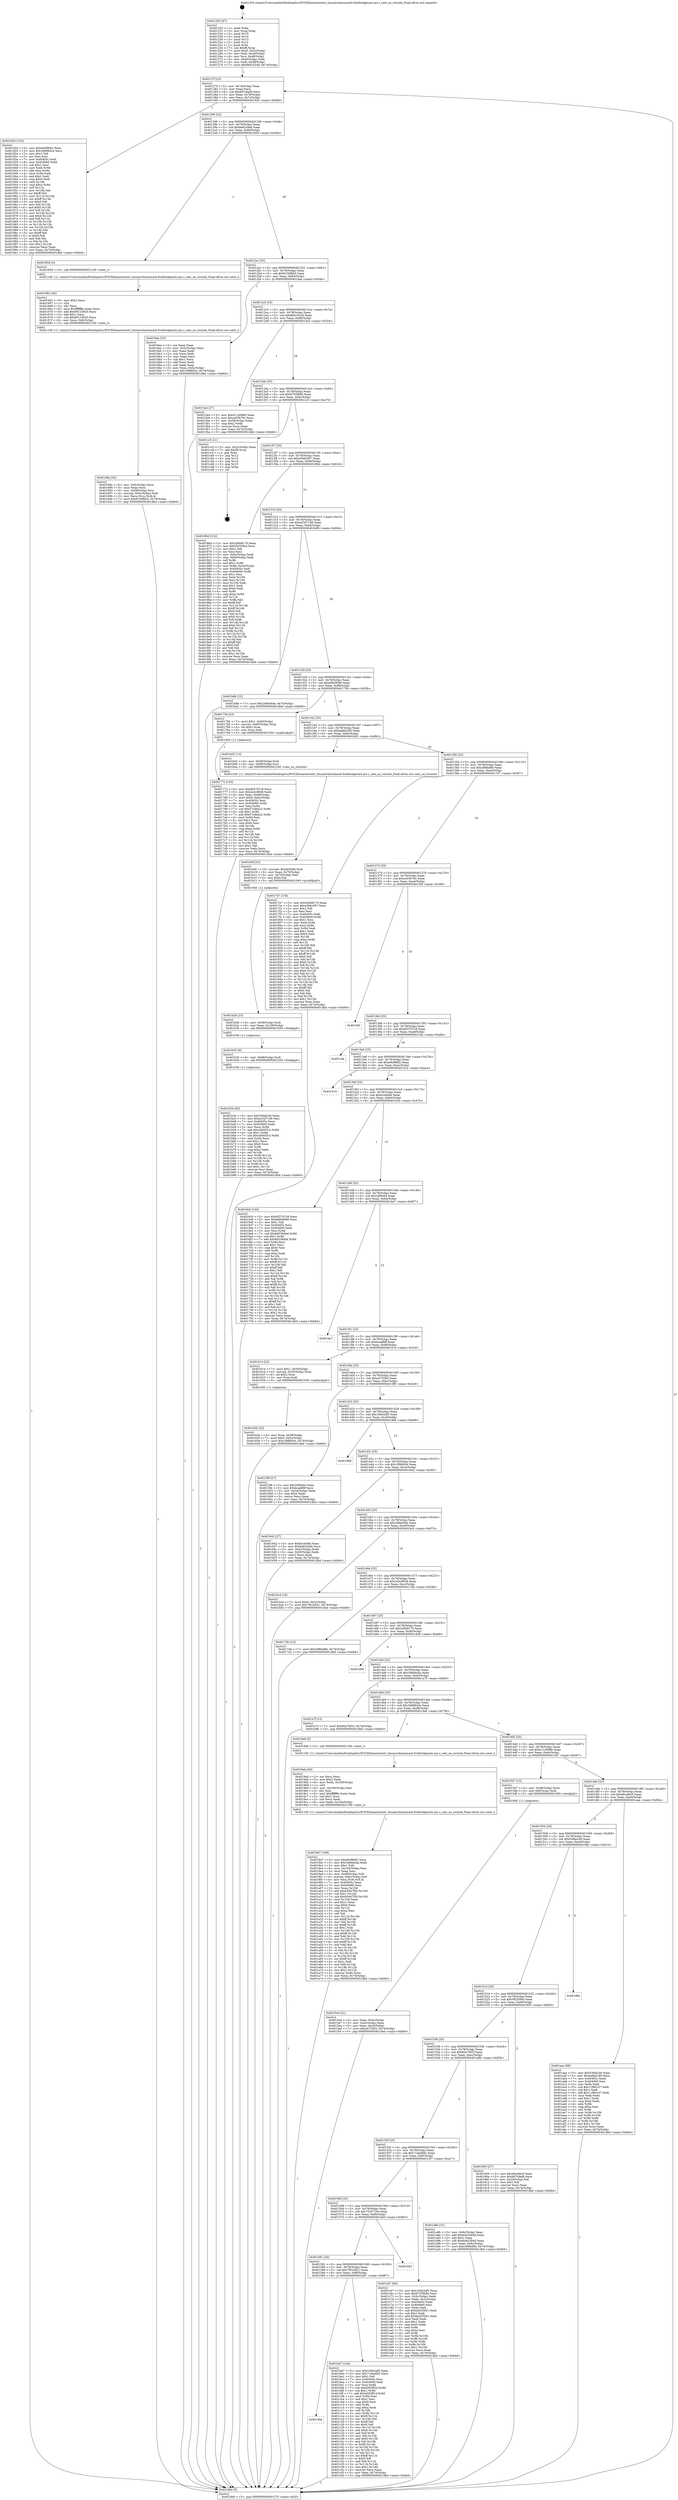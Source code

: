 digraph "0x401250" {
  label = "0x401250 (/mnt/c/Users/mathe/Desktop/tcc/POCII/binaries/extr_linuxarcharmmach-footbridgecats-pci.c_cats_no_swizzle_Final-ollvm.out::main(0))"
  labelloc = "t"
  node[shape=record]

  Entry [label="",width=0.3,height=0.3,shape=circle,fillcolor=black,style=filled]
  "0x40127f" [label="{
     0x40127f [23]\l
     | [instrs]\l
     &nbsp;&nbsp;0x40127f \<+3\>: mov -0x74(%rbp),%eax\l
     &nbsp;&nbsp;0x401282 \<+2\>: mov %eax,%ecx\l
     &nbsp;&nbsp;0x401284 \<+6\>: sub $0x8d7cfad8,%ecx\l
     &nbsp;&nbsp;0x40128a \<+3\>: mov %eax,-0x78(%rbp)\l
     &nbsp;&nbsp;0x40128d \<+3\>: mov %ecx,-0x7c(%rbp)\l
     &nbsp;&nbsp;0x401290 \<+6\>: je 0000000000401920 \<main+0x6d0\>\l
  }"]
  "0x401920" [label="{
     0x401920 [134]\l
     | [instrs]\l
     &nbsp;&nbsp;0x401920 \<+5\>: mov $0xe9cf9682,%eax\l
     &nbsp;&nbsp;0x401925 \<+5\>: mov $0x3d98842e,%ecx\l
     &nbsp;&nbsp;0x40192a \<+2\>: mov $0x1,%dl\l
     &nbsp;&nbsp;0x40192c \<+2\>: xor %esi,%esi\l
     &nbsp;&nbsp;0x40192e \<+7\>: mov 0x40405c,%edi\l
     &nbsp;&nbsp;0x401935 \<+8\>: mov 0x404060,%r8d\l
     &nbsp;&nbsp;0x40193d \<+3\>: sub $0x1,%esi\l
     &nbsp;&nbsp;0x401940 \<+3\>: mov %edi,%r9d\l
     &nbsp;&nbsp;0x401943 \<+3\>: add %esi,%r9d\l
     &nbsp;&nbsp;0x401946 \<+4\>: imul %r9d,%edi\l
     &nbsp;&nbsp;0x40194a \<+3\>: and $0x1,%edi\l
     &nbsp;&nbsp;0x40194d \<+3\>: cmp $0x0,%edi\l
     &nbsp;&nbsp;0x401950 \<+4\>: sete %r10b\l
     &nbsp;&nbsp;0x401954 \<+4\>: cmp $0xa,%r8d\l
     &nbsp;&nbsp;0x401958 \<+4\>: setl %r11b\l
     &nbsp;&nbsp;0x40195c \<+3\>: mov %r10b,%bl\l
     &nbsp;&nbsp;0x40195f \<+3\>: xor $0xff,%bl\l
     &nbsp;&nbsp;0x401962 \<+3\>: mov %r11b,%r14b\l
     &nbsp;&nbsp;0x401965 \<+4\>: xor $0xff,%r14b\l
     &nbsp;&nbsp;0x401969 \<+3\>: xor $0x0,%dl\l
     &nbsp;&nbsp;0x40196c \<+3\>: mov %bl,%r15b\l
     &nbsp;&nbsp;0x40196f \<+4\>: and $0x0,%r15b\l
     &nbsp;&nbsp;0x401973 \<+3\>: and %dl,%r10b\l
     &nbsp;&nbsp;0x401976 \<+3\>: mov %r14b,%r12b\l
     &nbsp;&nbsp;0x401979 \<+4\>: and $0x0,%r12b\l
     &nbsp;&nbsp;0x40197d \<+3\>: and %dl,%r11b\l
     &nbsp;&nbsp;0x401980 \<+3\>: or %r10b,%r15b\l
     &nbsp;&nbsp;0x401983 \<+3\>: or %r11b,%r12b\l
     &nbsp;&nbsp;0x401986 \<+3\>: xor %r12b,%r15b\l
     &nbsp;&nbsp;0x401989 \<+3\>: or %r14b,%bl\l
     &nbsp;&nbsp;0x40198c \<+3\>: xor $0xff,%bl\l
     &nbsp;&nbsp;0x40198f \<+3\>: or $0x0,%dl\l
     &nbsp;&nbsp;0x401992 \<+2\>: and %dl,%bl\l
     &nbsp;&nbsp;0x401994 \<+3\>: or %bl,%r15b\l
     &nbsp;&nbsp;0x401997 \<+4\>: test $0x1,%r15b\l
     &nbsp;&nbsp;0x40199b \<+3\>: cmovne %ecx,%eax\l
     &nbsp;&nbsp;0x40199e \<+3\>: mov %eax,-0x74(%rbp)\l
     &nbsp;&nbsp;0x4019a1 \<+5\>: jmp 0000000000401dbd \<main+0xb6d\>\l
  }"]
  "0x401296" [label="{
     0x401296 [22]\l
     | [instrs]\l
     &nbsp;&nbsp;0x401296 \<+5\>: jmp 000000000040129b \<main+0x4b\>\l
     &nbsp;&nbsp;0x40129b \<+3\>: mov -0x78(%rbp),%eax\l
     &nbsp;&nbsp;0x40129e \<+5\>: sub $0x8e82c9a6,%eax\l
     &nbsp;&nbsp;0x4012a3 \<+3\>: mov %eax,-0x80(%rbp)\l
     &nbsp;&nbsp;0x4012a6 \<+6\>: je 000000000040165d \<main+0x40d\>\l
  }"]
  Exit [label="",width=0.3,height=0.3,shape=circle,fillcolor=black,style=filled,peripheries=2]
  "0x40165d" [label="{
     0x40165d [5]\l
     | [instrs]\l
     &nbsp;&nbsp;0x40165d \<+5\>: call 0000000000401160 \<next_i\>\l
     | [calls]\l
     &nbsp;&nbsp;0x401160 \{1\} (/mnt/c/Users/mathe/Desktop/tcc/POCII/binaries/extr_linuxarcharmmach-footbridgecats-pci.c_cats_no_swizzle_Final-ollvm.out::next_i)\l
  }"]
  "0x4012ac" [label="{
     0x4012ac [25]\l
     | [instrs]\l
     &nbsp;&nbsp;0x4012ac \<+5\>: jmp 00000000004012b1 \<main+0x61\>\l
     &nbsp;&nbsp;0x4012b1 \<+3\>: mov -0x78(%rbp),%eax\l
     &nbsp;&nbsp;0x4012b4 \<+5\>: sub $0x9156fb03,%eax\l
     &nbsp;&nbsp;0x4012b9 \<+6\>: mov %eax,-0x84(%rbp)\l
     &nbsp;&nbsp;0x4012bf \<+6\>: je 00000000004016aa \<main+0x45a\>\l
  }"]
  "0x40159a" [label="{
     0x40159a\l
  }", style=dashed]
  "0x4016aa" [label="{
     0x4016aa [33]\l
     | [instrs]\l
     &nbsp;&nbsp;0x4016aa \<+2\>: xor %eax,%eax\l
     &nbsp;&nbsp;0x4016ac \<+3\>: mov -0x5c(%rbp),%ecx\l
     &nbsp;&nbsp;0x4016af \<+2\>: mov %eax,%edx\l
     &nbsp;&nbsp;0x4016b1 \<+2\>: sub %ecx,%edx\l
     &nbsp;&nbsp;0x4016b3 \<+2\>: mov %eax,%ecx\l
     &nbsp;&nbsp;0x4016b5 \<+3\>: sub $0x1,%ecx\l
     &nbsp;&nbsp;0x4016b8 \<+2\>: add %ecx,%edx\l
     &nbsp;&nbsp;0x4016ba \<+2\>: sub %edx,%eax\l
     &nbsp;&nbsp;0x4016bc \<+3\>: mov %eax,-0x5c(%rbp)\l
     &nbsp;&nbsp;0x4016bf \<+7\>: movl $0x1f9860cb,-0x74(%rbp)\l
     &nbsp;&nbsp;0x4016c6 \<+5\>: jmp 0000000000401dbd \<main+0xb6d\>\l
  }"]
  "0x4012c5" [label="{
     0x4012c5 [25]\l
     | [instrs]\l
     &nbsp;&nbsp;0x4012c5 \<+5\>: jmp 00000000004012ca \<main+0x7a\>\l
     &nbsp;&nbsp;0x4012ca \<+3\>: mov -0x78(%rbp),%eax\l
     &nbsp;&nbsp;0x4012cd \<+5\>: sub $0x96416244,%eax\l
     &nbsp;&nbsp;0x4012d2 \<+6\>: mov %eax,-0x88(%rbp)\l
     &nbsp;&nbsp;0x4012d8 \<+6\>: je 00000000004015a4 \<main+0x354\>\l
  }"]
  "0x401bd7" [label="{
     0x401bd7 [144]\l
     | [instrs]\l
     &nbsp;&nbsp;0x401bd7 \<+5\>: mov $0x100b2af5,%eax\l
     &nbsp;&nbsp;0x401bdc \<+5\>: mov $0x71da4682,%ecx\l
     &nbsp;&nbsp;0x401be1 \<+2\>: mov $0x1,%dl\l
     &nbsp;&nbsp;0x401be3 \<+7\>: mov 0x40405c,%esi\l
     &nbsp;&nbsp;0x401bea \<+7\>: mov 0x404060,%edi\l
     &nbsp;&nbsp;0x401bf1 \<+3\>: mov %esi,%r8d\l
     &nbsp;&nbsp;0x401bf4 \<+7\>: sub $0xd292ff1d,%r8d\l
     &nbsp;&nbsp;0x401bfb \<+4\>: sub $0x1,%r8d\l
     &nbsp;&nbsp;0x401bff \<+7\>: add $0xd292ff1d,%r8d\l
     &nbsp;&nbsp;0x401c06 \<+4\>: imul %r8d,%esi\l
     &nbsp;&nbsp;0x401c0a \<+3\>: and $0x1,%esi\l
     &nbsp;&nbsp;0x401c0d \<+3\>: cmp $0x0,%esi\l
     &nbsp;&nbsp;0x401c10 \<+4\>: sete %r9b\l
     &nbsp;&nbsp;0x401c14 \<+3\>: cmp $0xa,%edi\l
     &nbsp;&nbsp;0x401c17 \<+4\>: setl %r10b\l
     &nbsp;&nbsp;0x401c1b \<+3\>: mov %r9b,%r11b\l
     &nbsp;&nbsp;0x401c1e \<+4\>: xor $0xff,%r11b\l
     &nbsp;&nbsp;0x401c22 \<+3\>: mov %r10b,%bl\l
     &nbsp;&nbsp;0x401c25 \<+3\>: xor $0xff,%bl\l
     &nbsp;&nbsp;0x401c28 \<+3\>: xor $0x0,%dl\l
     &nbsp;&nbsp;0x401c2b \<+3\>: mov %r11b,%r14b\l
     &nbsp;&nbsp;0x401c2e \<+4\>: and $0x0,%r14b\l
     &nbsp;&nbsp;0x401c32 \<+3\>: and %dl,%r9b\l
     &nbsp;&nbsp;0x401c35 \<+3\>: mov %bl,%r15b\l
     &nbsp;&nbsp;0x401c38 \<+4\>: and $0x0,%r15b\l
     &nbsp;&nbsp;0x401c3c \<+3\>: and %dl,%r10b\l
     &nbsp;&nbsp;0x401c3f \<+3\>: or %r9b,%r14b\l
     &nbsp;&nbsp;0x401c42 \<+3\>: or %r10b,%r15b\l
     &nbsp;&nbsp;0x401c45 \<+3\>: xor %r15b,%r14b\l
     &nbsp;&nbsp;0x401c48 \<+3\>: or %bl,%r11b\l
     &nbsp;&nbsp;0x401c4b \<+4\>: xor $0xff,%r11b\l
     &nbsp;&nbsp;0x401c4f \<+3\>: or $0x0,%dl\l
     &nbsp;&nbsp;0x401c52 \<+3\>: and %dl,%r11b\l
     &nbsp;&nbsp;0x401c55 \<+3\>: or %r11b,%r14b\l
     &nbsp;&nbsp;0x401c58 \<+4\>: test $0x1,%r14b\l
     &nbsp;&nbsp;0x401c5c \<+3\>: cmovne %ecx,%eax\l
     &nbsp;&nbsp;0x401c5f \<+3\>: mov %eax,-0x74(%rbp)\l
     &nbsp;&nbsp;0x401c62 \<+5\>: jmp 0000000000401dbd \<main+0xb6d\>\l
  }"]
  "0x4015a4" [label="{
     0x4015a4 [27]\l
     | [instrs]\l
     &nbsp;&nbsp;0x4015a4 \<+5\>: mov $0x41145886,%eax\l
     &nbsp;&nbsp;0x4015a9 \<+5\>: mov $0xce05b79c,%ecx\l
     &nbsp;&nbsp;0x4015ae \<+3\>: mov -0x38(%rbp),%edx\l
     &nbsp;&nbsp;0x4015b1 \<+3\>: cmp $0x2,%edx\l
     &nbsp;&nbsp;0x4015b4 \<+3\>: cmovne %ecx,%eax\l
     &nbsp;&nbsp;0x4015b7 \<+3\>: mov %eax,-0x74(%rbp)\l
     &nbsp;&nbsp;0x4015ba \<+5\>: jmp 0000000000401dbd \<main+0xb6d\>\l
  }"]
  "0x4012de" [label="{
     0x4012de [25]\l
     | [instrs]\l
     &nbsp;&nbsp;0x4012de \<+5\>: jmp 00000000004012e3 \<main+0x93\>\l
     &nbsp;&nbsp;0x4012e3 \<+3\>: mov -0x78(%rbp),%eax\l
     &nbsp;&nbsp;0x4012e6 \<+5\>: sub $0x9755fb90,%eax\l
     &nbsp;&nbsp;0x4012eb \<+6\>: mov %eax,-0x8c(%rbp)\l
     &nbsp;&nbsp;0x4012f1 \<+6\>: je 0000000000401cc5 \<main+0xa75\>\l
  }"]
  "0x401dbd" [label="{
     0x401dbd [5]\l
     | [instrs]\l
     &nbsp;&nbsp;0x401dbd \<+5\>: jmp 000000000040127f \<main+0x2f\>\l
  }"]
  "0x401250" [label="{
     0x401250 [47]\l
     | [instrs]\l
     &nbsp;&nbsp;0x401250 \<+1\>: push %rbp\l
     &nbsp;&nbsp;0x401251 \<+3\>: mov %rsp,%rbp\l
     &nbsp;&nbsp;0x401254 \<+2\>: push %r15\l
     &nbsp;&nbsp;0x401256 \<+2\>: push %r14\l
     &nbsp;&nbsp;0x401258 \<+2\>: push %r13\l
     &nbsp;&nbsp;0x40125a \<+2\>: push %r12\l
     &nbsp;&nbsp;0x40125c \<+1\>: push %rbx\l
     &nbsp;&nbsp;0x40125d \<+7\>: sub $0xf8,%rsp\l
     &nbsp;&nbsp;0x401264 \<+7\>: movl $0x0,-0x3c(%rbp)\l
     &nbsp;&nbsp;0x40126b \<+3\>: mov %edi,-0x40(%rbp)\l
     &nbsp;&nbsp;0x40126e \<+4\>: mov %rsi,-0x48(%rbp)\l
     &nbsp;&nbsp;0x401272 \<+3\>: mov -0x40(%rbp),%edi\l
     &nbsp;&nbsp;0x401275 \<+3\>: mov %edi,-0x38(%rbp)\l
     &nbsp;&nbsp;0x401278 \<+7\>: movl $0x96416244,-0x74(%rbp)\l
  }"]
  "0x401581" [label="{
     0x401581 [25]\l
     | [instrs]\l
     &nbsp;&nbsp;0x401581 \<+5\>: jmp 0000000000401586 \<main+0x336\>\l
     &nbsp;&nbsp;0x401586 \<+3\>: mov -0x78(%rbp),%eax\l
     &nbsp;&nbsp;0x401589 \<+5\>: sub $0x7f01b921,%eax\l
     &nbsp;&nbsp;0x40158e \<+6\>: mov %eax,-0xf8(%rbp)\l
     &nbsp;&nbsp;0x401594 \<+6\>: je 0000000000401bd7 \<main+0x987\>\l
  }"]
  "0x401cc5" [label="{
     0x401cc5 [21]\l
     | [instrs]\l
     &nbsp;&nbsp;0x401cc5 \<+3\>: mov -0x2c(%rbp),%eax\l
     &nbsp;&nbsp;0x401cc8 \<+7\>: add $0xf8,%rsp\l
     &nbsp;&nbsp;0x401ccf \<+1\>: pop %rbx\l
     &nbsp;&nbsp;0x401cd0 \<+2\>: pop %r12\l
     &nbsp;&nbsp;0x401cd2 \<+2\>: pop %r13\l
     &nbsp;&nbsp;0x401cd4 \<+2\>: pop %r14\l
     &nbsp;&nbsp;0x401cd6 \<+2\>: pop %r15\l
     &nbsp;&nbsp;0x401cd8 \<+1\>: pop %rbp\l
     &nbsp;&nbsp;0x401cd9 \<+1\>: ret\l
  }"]
  "0x4012f7" [label="{
     0x4012f7 [25]\l
     | [instrs]\l
     &nbsp;&nbsp;0x4012f7 \<+5\>: jmp 00000000004012fc \<main+0xac\>\l
     &nbsp;&nbsp;0x4012fc \<+3\>: mov -0x78(%rbp),%eax\l
     &nbsp;&nbsp;0x4012ff \<+5\>: sub $0xa3b6c067,%eax\l
     &nbsp;&nbsp;0x401304 \<+6\>: mov %eax,-0x90(%rbp)\l
     &nbsp;&nbsp;0x40130a \<+6\>: je 000000000040186d \<main+0x61d\>\l
  }"]
  "0x401bb3" [label="{
     0x401bb3\l
  }", style=dashed]
  "0x40186d" [label="{
     0x40186d [152]\l
     | [instrs]\l
     &nbsp;&nbsp;0x40186d \<+5\>: mov $0x340b8170,%eax\l
     &nbsp;&nbsp;0x401872 \<+5\>: mov $0x59255fe0,%ecx\l
     &nbsp;&nbsp;0x401877 \<+2\>: mov $0x1,%dl\l
     &nbsp;&nbsp;0x401879 \<+2\>: xor %esi,%esi\l
     &nbsp;&nbsp;0x40187b \<+3\>: mov -0x6c(%rbp),%edi\l
     &nbsp;&nbsp;0x40187e \<+3\>: cmp -0x60(%rbp),%edi\l
     &nbsp;&nbsp;0x401881 \<+4\>: setl %r8b\l
     &nbsp;&nbsp;0x401885 \<+4\>: and $0x1,%r8b\l
     &nbsp;&nbsp;0x401889 \<+4\>: mov %r8b,-0x2d(%rbp)\l
     &nbsp;&nbsp;0x40188d \<+7\>: mov 0x40405c,%edi\l
     &nbsp;&nbsp;0x401894 \<+8\>: mov 0x404060,%r9d\l
     &nbsp;&nbsp;0x40189c \<+3\>: sub $0x1,%esi\l
     &nbsp;&nbsp;0x40189f \<+3\>: mov %edi,%r10d\l
     &nbsp;&nbsp;0x4018a2 \<+3\>: add %esi,%r10d\l
     &nbsp;&nbsp;0x4018a5 \<+4\>: imul %r10d,%edi\l
     &nbsp;&nbsp;0x4018a9 \<+3\>: and $0x1,%edi\l
     &nbsp;&nbsp;0x4018ac \<+3\>: cmp $0x0,%edi\l
     &nbsp;&nbsp;0x4018af \<+4\>: sete %r8b\l
     &nbsp;&nbsp;0x4018b3 \<+4\>: cmp $0xa,%r9d\l
     &nbsp;&nbsp;0x4018b7 \<+4\>: setl %r11b\l
     &nbsp;&nbsp;0x4018bb \<+3\>: mov %r8b,%bl\l
     &nbsp;&nbsp;0x4018be \<+3\>: xor $0xff,%bl\l
     &nbsp;&nbsp;0x4018c1 \<+3\>: mov %r11b,%r14b\l
     &nbsp;&nbsp;0x4018c4 \<+4\>: xor $0xff,%r14b\l
     &nbsp;&nbsp;0x4018c8 \<+3\>: xor $0x0,%dl\l
     &nbsp;&nbsp;0x4018cb \<+3\>: mov %bl,%r15b\l
     &nbsp;&nbsp;0x4018ce \<+4\>: and $0x0,%r15b\l
     &nbsp;&nbsp;0x4018d2 \<+3\>: and %dl,%r8b\l
     &nbsp;&nbsp;0x4018d5 \<+3\>: mov %r14b,%r12b\l
     &nbsp;&nbsp;0x4018d8 \<+4\>: and $0x0,%r12b\l
     &nbsp;&nbsp;0x4018dc \<+3\>: and %dl,%r11b\l
     &nbsp;&nbsp;0x4018df \<+3\>: or %r8b,%r15b\l
     &nbsp;&nbsp;0x4018e2 \<+3\>: or %r11b,%r12b\l
     &nbsp;&nbsp;0x4018e5 \<+3\>: xor %r12b,%r15b\l
     &nbsp;&nbsp;0x4018e8 \<+3\>: or %r14b,%bl\l
     &nbsp;&nbsp;0x4018eb \<+3\>: xor $0xff,%bl\l
     &nbsp;&nbsp;0x4018ee \<+3\>: or $0x0,%dl\l
     &nbsp;&nbsp;0x4018f1 \<+2\>: and %dl,%bl\l
     &nbsp;&nbsp;0x4018f3 \<+3\>: or %bl,%r15b\l
     &nbsp;&nbsp;0x4018f6 \<+4\>: test $0x1,%r15b\l
     &nbsp;&nbsp;0x4018fa \<+3\>: cmovne %ecx,%eax\l
     &nbsp;&nbsp;0x4018fd \<+3\>: mov %eax,-0x74(%rbp)\l
     &nbsp;&nbsp;0x401900 \<+5\>: jmp 0000000000401dbd \<main+0xb6d\>\l
  }"]
  "0x401310" [label="{
     0x401310 [25]\l
     | [instrs]\l
     &nbsp;&nbsp;0x401310 \<+5\>: jmp 0000000000401315 \<main+0xc5\>\l
     &nbsp;&nbsp;0x401315 \<+3\>: mov -0x78(%rbp),%eax\l
     &nbsp;&nbsp;0x401318 \<+5\>: sub $0xa53d7146,%eax\l
     &nbsp;&nbsp;0x40131d \<+6\>: mov %eax,-0x94(%rbp)\l
     &nbsp;&nbsp;0x401323 \<+6\>: je 0000000000401b9b \<main+0x94b\>\l
  }"]
  "0x401568" [label="{
     0x401568 [25]\l
     | [instrs]\l
     &nbsp;&nbsp;0x401568 \<+5\>: jmp 000000000040156d \<main+0x31d\>\l
     &nbsp;&nbsp;0x40156d \<+3\>: mov -0x78(%rbp),%eax\l
     &nbsp;&nbsp;0x401570 \<+5\>: sub $0x7220710e,%eax\l
     &nbsp;&nbsp;0x401575 \<+6\>: mov %eax,-0xf4(%rbp)\l
     &nbsp;&nbsp;0x40157b \<+6\>: je 0000000000401bb3 \<main+0x963\>\l
  }"]
  "0x401b9b" [label="{
     0x401b9b [12]\l
     | [instrs]\l
     &nbsp;&nbsp;0x401b9b \<+7\>: movl $0x249eb0de,-0x74(%rbp)\l
     &nbsp;&nbsp;0x401ba2 \<+5\>: jmp 0000000000401dbd \<main+0xb6d\>\l
  }"]
  "0x401329" [label="{
     0x401329 [25]\l
     | [instrs]\l
     &nbsp;&nbsp;0x401329 \<+5\>: jmp 000000000040132e \<main+0xde\>\l
     &nbsp;&nbsp;0x40132e \<+3\>: mov -0x78(%rbp),%eax\l
     &nbsp;&nbsp;0x401331 \<+5\>: sub $0xb9b00f46,%eax\l
     &nbsp;&nbsp;0x401336 \<+6\>: mov %eax,-0x98(%rbp)\l
     &nbsp;&nbsp;0x40133c \<+6\>: je 000000000040175b \<main+0x50b\>\l
  }"]
  "0x401c67" [label="{
     0x401c67 [94]\l
     | [instrs]\l
     &nbsp;&nbsp;0x401c67 \<+5\>: mov $0x100b2af5,%eax\l
     &nbsp;&nbsp;0x401c6c \<+5\>: mov $0x9755fb90,%ecx\l
     &nbsp;&nbsp;0x401c71 \<+3\>: mov -0x3c(%rbp),%edx\l
     &nbsp;&nbsp;0x401c74 \<+3\>: mov %edx,-0x2c(%rbp)\l
     &nbsp;&nbsp;0x401c77 \<+7\>: mov 0x40405c,%edx\l
     &nbsp;&nbsp;0x401c7e \<+7\>: mov 0x404060,%esi\l
     &nbsp;&nbsp;0x401c85 \<+2\>: mov %edx,%edi\l
     &nbsp;&nbsp;0x401c87 \<+6\>: sub $0xba525b91,%edi\l
     &nbsp;&nbsp;0x401c8d \<+3\>: sub $0x1,%edi\l
     &nbsp;&nbsp;0x401c90 \<+6\>: add $0xba525b91,%edi\l
     &nbsp;&nbsp;0x401c96 \<+3\>: imul %edi,%edx\l
     &nbsp;&nbsp;0x401c99 \<+3\>: and $0x1,%edx\l
     &nbsp;&nbsp;0x401c9c \<+3\>: cmp $0x0,%edx\l
     &nbsp;&nbsp;0x401c9f \<+4\>: sete %r8b\l
     &nbsp;&nbsp;0x401ca3 \<+3\>: cmp $0xa,%esi\l
     &nbsp;&nbsp;0x401ca6 \<+4\>: setl %r9b\l
     &nbsp;&nbsp;0x401caa \<+3\>: mov %r8b,%r10b\l
     &nbsp;&nbsp;0x401cad \<+3\>: and %r9b,%r10b\l
     &nbsp;&nbsp;0x401cb0 \<+3\>: xor %r9b,%r8b\l
     &nbsp;&nbsp;0x401cb3 \<+3\>: or %r8b,%r10b\l
     &nbsp;&nbsp;0x401cb6 \<+4\>: test $0x1,%r10b\l
     &nbsp;&nbsp;0x401cba \<+3\>: cmovne %ecx,%eax\l
     &nbsp;&nbsp;0x401cbd \<+3\>: mov %eax,-0x74(%rbp)\l
     &nbsp;&nbsp;0x401cc0 \<+5\>: jmp 0000000000401dbd \<main+0xb6d\>\l
  }"]
  "0x40175b" [label="{
     0x40175b [23]\l
     | [instrs]\l
     &nbsp;&nbsp;0x40175b \<+7\>: movl $0x1,-0x60(%rbp)\l
     &nbsp;&nbsp;0x401762 \<+4\>: movslq -0x60(%rbp),%rax\l
     &nbsp;&nbsp;0x401766 \<+4\>: shl $0x2,%rax\l
     &nbsp;&nbsp;0x40176a \<+3\>: mov %rax,%rdi\l
     &nbsp;&nbsp;0x40176d \<+5\>: call 0000000000401050 \<malloc@plt\>\l
     | [calls]\l
     &nbsp;&nbsp;0x401050 \{1\} (unknown)\l
  }"]
  "0x401342" [label="{
     0x401342 [25]\l
     | [instrs]\l
     &nbsp;&nbsp;0x401342 \<+5\>: jmp 0000000000401347 \<main+0xf7\>\l
     &nbsp;&nbsp;0x401347 \<+3\>: mov -0x78(%rbp),%eax\l
     &nbsp;&nbsp;0x40134a \<+5\>: sub $0xba8d2c90,%eax\l
     &nbsp;&nbsp;0x40134f \<+6\>: mov %eax,-0x9c(%rbp)\l
     &nbsp;&nbsp;0x401355 \<+6\>: je 0000000000401b02 \<main+0x8b2\>\l
  }"]
  "0x401b3e" [label="{
     0x401b3e [93]\l
     | [instrs]\l
     &nbsp;&nbsp;0x401b3e \<+5\>: mov $0x53fda246,%eax\l
     &nbsp;&nbsp;0x401b43 \<+5\>: mov $0xa53d7146,%esi\l
     &nbsp;&nbsp;0x401b48 \<+7\>: mov 0x40405c,%ecx\l
     &nbsp;&nbsp;0x401b4f \<+7\>: mov 0x404060,%edx\l
     &nbsp;&nbsp;0x401b56 \<+3\>: mov %ecx,%r8d\l
     &nbsp;&nbsp;0x401b59 \<+7\>: add $0xcd045f14,%r8d\l
     &nbsp;&nbsp;0x401b60 \<+4\>: sub $0x1,%r8d\l
     &nbsp;&nbsp;0x401b64 \<+7\>: sub $0xcd045f14,%r8d\l
     &nbsp;&nbsp;0x401b6b \<+4\>: imul %r8d,%ecx\l
     &nbsp;&nbsp;0x401b6f \<+3\>: and $0x1,%ecx\l
     &nbsp;&nbsp;0x401b72 \<+3\>: cmp $0x0,%ecx\l
     &nbsp;&nbsp;0x401b75 \<+4\>: sete %r9b\l
     &nbsp;&nbsp;0x401b79 \<+3\>: cmp $0xa,%edx\l
     &nbsp;&nbsp;0x401b7c \<+4\>: setl %r10b\l
     &nbsp;&nbsp;0x401b80 \<+3\>: mov %r9b,%r11b\l
     &nbsp;&nbsp;0x401b83 \<+3\>: and %r10b,%r11b\l
     &nbsp;&nbsp;0x401b86 \<+3\>: xor %r10b,%r9b\l
     &nbsp;&nbsp;0x401b89 \<+3\>: or %r9b,%r11b\l
     &nbsp;&nbsp;0x401b8c \<+4\>: test $0x1,%r11b\l
     &nbsp;&nbsp;0x401b90 \<+3\>: cmovne %esi,%eax\l
     &nbsp;&nbsp;0x401b93 \<+3\>: mov %eax,-0x74(%rbp)\l
     &nbsp;&nbsp;0x401b96 \<+5\>: jmp 0000000000401dbd \<main+0xb6d\>\l
  }"]
  "0x401b02" [label="{
     0x401b02 [13]\l
     | [instrs]\l
     &nbsp;&nbsp;0x401b02 \<+4\>: mov -0x58(%rbp),%rdi\l
     &nbsp;&nbsp;0x401b06 \<+4\>: mov -0x68(%rbp),%rsi\l
     &nbsp;&nbsp;0x401b0a \<+5\>: call 0000000000401240 \<cats_no_swizzle\>\l
     | [calls]\l
     &nbsp;&nbsp;0x401240 \{1\} (/mnt/c/Users/mathe/Desktop/tcc/POCII/binaries/extr_linuxarcharmmach-footbridgecats-pci.c_cats_no_swizzle_Final-ollvm.out::cats_no_swizzle)\l
  }"]
  "0x40135b" [label="{
     0x40135b [25]\l
     | [instrs]\l
     &nbsp;&nbsp;0x40135b \<+5\>: jmp 0000000000401360 \<main+0x110\>\l
     &nbsp;&nbsp;0x401360 \<+3\>: mov -0x78(%rbp),%eax\l
     &nbsp;&nbsp;0x401363 \<+5\>: sub $0xc9f6bd9b,%eax\l
     &nbsp;&nbsp;0x401368 \<+6\>: mov %eax,-0xa0(%rbp)\l
     &nbsp;&nbsp;0x40136e \<+6\>: je 00000000004017e7 \<main+0x597\>\l
  }"]
  "0x401b35" [label="{
     0x401b35 [9]\l
     | [instrs]\l
     &nbsp;&nbsp;0x401b35 \<+4\>: mov -0x68(%rbp),%rdi\l
     &nbsp;&nbsp;0x401b39 \<+5\>: call 0000000000401030 \<free@plt\>\l
     | [calls]\l
     &nbsp;&nbsp;0x401030 \{1\} (unknown)\l
  }"]
  "0x4017e7" [label="{
     0x4017e7 [134]\l
     | [instrs]\l
     &nbsp;&nbsp;0x4017e7 \<+5\>: mov $0x340b8170,%eax\l
     &nbsp;&nbsp;0x4017ec \<+5\>: mov $0xa3b6c067,%ecx\l
     &nbsp;&nbsp;0x4017f1 \<+2\>: mov $0x1,%dl\l
     &nbsp;&nbsp;0x4017f3 \<+2\>: xor %esi,%esi\l
     &nbsp;&nbsp;0x4017f5 \<+7\>: mov 0x40405c,%edi\l
     &nbsp;&nbsp;0x4017fc \<+8\>: mov 0x404060,%r8d\l
     &nbsp;&nbsp;0x401804 \<+3\>: sub $0x1,%esi\l
     &nbsp;&nbsp;0x401807 \<+3\>: mov %edi,%r9d\l
     &nbsp;&nbsp;0x40180a \<+3\>: add %esi,%r9d\l
     &nbsp;&nbsp;0x40180d \<+4\>: imul %r9d,%edi\l
     &nbsp;&nbsp;0x401811 \<+3\>: and $0x1,%edi\l
     &nbsp;&nbsp;0x401814 \<+3\>: cmp $0x0,%edi\l
     &nbsp;&nbsp;0x401817 \<+4\>: sete %r10b\l
     &nbsp;&nbsp;0x40181b \<+4\>: cmp $0xa,%r8d\l
     &nbsp;&nbsp;0x40181f \<+4\>: setl %r11b\l
     &nbsp;&nbsp;0x401823 \<+3\>: mov %r10b,%bl\l
     &nbsp;&nbsp;0x401826 \<+3\>: xor $0xff,%bl\l
     &nbsp;&nbsp;0x401829 \<+3\>: mov %r11b,%r14b\l
     &nbsp;&nbsp;0x40182c \<+4\>: xor $0xff,%r14b\l
     &nbsp;&nbsp;0x401830 \<+3\>: xor $0x0,%dl\l
     &nbsp;&nbsp;0x401833 \<+3\>: mov %bl,%r15b\l
     &nbsp;&nbsp;0x401836 \<+4\>: and $0x0,%r15b\l
     &nbsp;&nbsp;0x40183a \<+3\>: and %dl,%r10b\l
     &nbsp;&nbsp;0x40183d \<+3\>: mov %r14b,%r12b\l
     &nbsp;&nbsp;0x401840 \<+4\>: and $0x0,%r12b\l
     &nbsp;&nbsp;0x401844 \<+3\>: and %dl,%r11b\l
     &nbsp;&nbsp;0x401847 \<+3\>: or %r10b,%r15b\l
     &nbsp;&nbsp;0x40184a \<+3\>: or %r11b,%r12b\l
     &nbsp;&nbsp;0x40184d \<+3\>: xor %r12b,%r15b\l
     &nbsp;&nbsp;0x401850 \<+3\>: or %r14b,%bl\l
     &nbsp;&nbsp;0x401853 \<+3\>: xor $0xff,%bl\l
     &nbsp;&nbsp;0x401856 \<+3\>: or $0x0,%dl\l
     &nbsp;&nbsp;0x401859 \<+2\>: and %dl,%bl\l
     &nbsp;&nbsp;0x40185b \<+3\>: or %bl,%r15b\l
     &nbsp;&nbsp;0x40185e \<+4\>: test $0x1,%r15b\l
     &nbsp;&nbsp;0x401862 \<+3\>: cmovne %ecx,%eax\l
     &nbsp;&nbsp;0x401865 \<+3\>: mov %eax,-0x74(%rbp)\l
     &nbsp;&nbsp;0x401868 \<+5\>: jmp 0000000000401dbd \<main+0xb6d\>\l
  }"]
  "0x401374" [label="{
     0x401374 [25]\l
     | [instrs]\l
     &nbsp;&nbsp;0x401374 \<+5\>: jmp 0000000000401379 \<main+0x129\>\l
     &nbsp;&nbsp;0x401379 \<+3\>: mov -0x78(%rbp),%eax\l
     &nbsp;&nbsp;0x40137c \<+5\>: sub $0xce05b79c,%eax\l
     &nbsp;&nbsp;0x401381 \<+6\>: mov %eax,-0xa4(%rbp)\l
     &nbsp;&nbsp;0x401387 \<+6\>: je 00000000004015bf \<main+0x36f\>\l
  }"]
  "0x401b26" [label="{
     0x401b26 [15]\l
     | [instrs]\l
     &nbsp;&nbsp;0x401b26 \<+4\>: mov -0x58(%rbp),%rdi\l
     &nbsp;&nbsp;0x401b2a \<+6\>: mov %eax,-0x108(%rbp)\l
     &nbsp;&nbsp;0x401b30 \<+5\>: call 0000000000401030 \<free@plt\>\l
     | [calls]\l
     &nbsp;&nbsp;0x401030 \{1\} (unknown)\l
  }"]
  "0x4015bf" [label="{
     0x4015bf\l
  }", style=dashed]
  "0x40138d" [label="{
     0x40138d [25]\l
     | [instrs]\l
     &nbsp;&nbsp;0x40138d \<+5\>: jmp 0000000000401392 \<main+0x142\>\l
     &nbsp;&nbsp;0x401392 \<+3\>: mov -0x78(%rbp),%eax\l
     &nbsp;&nbsp;0x401395 \<+5\>: sub $0xd557d7c8,%eax\l
     &nbsp;&nbsp;0x40139a \<+6\>: mov %eax,-0xa8(%rbp)\l
     &nbsp;&nbsp;0x4013a0 \<+6\>: je 0000000000401cda \<main+0xa8a\>\l
  }"]
  "0x401b0f" [label="{
     0x401b0f [23]\l
     | [instrs]\l
     &nbsp;&nbsp;0x401b0f \<+10\>: movabs $0x4020b6,%rdi\l
     &nbsp;&nbsp;0x401b19 \<+3\>: mov %eax,-0x70(%rbp)\l
     &nbsp;&nbsp;0x401b1c \<+3\>: mov -0x70(%rbp),%esi\l
     &nbsp;&nbsp;0x401b1f \<+2\>: mov $0x0,%al\l
     &nbsp;&nbsp;0x401b21 \<+5\>: call 0000000000401040 \<printf@plt\>\l
     | [calls]\l
     &nbsp;&nbsp;0x401040 \{1\} (unknown)\l
  }"]
  "0x401cda" [label="{
     0x401cda\l
  }", style=dashed]
  "0x4013a6" [label="{
     0x4013a6 [25]\l
     | [instrs]\l
     &nbsp;&nbsp;0x4013a6 \<+5\>: jmp 00000000004013ab \<main+0x15b\>\l
     &nbsp;&nbsp;0x4013ab \<+3\>: mov -0x78(%rbp),%eax\l
     &nbsp;&nbsp;0x4013ae \<+5\>: sub $0xe9cf9682,%eax\l
     &nbsp;&nbsp;0x4013b3 \<+6\>: mov %eax,-0xac(%rbp)\l
     &nbsp;&nbsp;0x4013b9 \<+6\>: je 0000000000401d14 \<main+0xac4\>\l
  }"]
  "0x40154f" [label="{
     0x40154f [25]\l
     | [instrs]\l
     &nbsp;&nbsp;0x40154f \<+5\>: jmp 0000000000401554 \<main+0x304\>\l
     &nbsp;&nbsp;0x401554 \<+3\>: mov -0x78(%rbp),%eax\l
     &nbsp;&nbsp;0x401557 \<+5\>: sub $0x71da4682,%eax\l
     &nbsp;&nbsp;0x40155c \<+6\>: mov %eax,-0xf0(%rbp)\l
     &nbsp;&nbsp;0x401562 \<+6\>: je 0000000000401c67 \<main+0xa17\>\l
  }"]
  "0x401d14" [label="{
     0x401d14\l
  }", style=dashed]
  "0x4013bf" [label="{
     0x4013bf [25]\l
     | [instrs]\l
     &nbsp;&nbsp;0x4013bf \<+5\>: jmp 00000000004013c4 \<main+0x174\>\l
     &nbsp;&nbsp;0x4013c4 \<+3\>: mov -0x78(%rbp),%eax\l
     &nbsp;&nbsp;0x4013c7 \<+5\>: sub $0xfcced4fe,%eax\l
     &nbsp;&nbsp;0x4013cc \<+6\>: mov %eax,-0xb0(%rbp)\l
     &nbsp;&nbsp;0x4013d2 \<+6\>: je 00000000004016cb \<main+0x47b\>\l
  }"]
  "0x401a8b" [label="{
     0x401a8b [31]\l
     | [instrs]\l
     &nbsp;&nbsp;0x401a8b \<+3\>: mov -0x6c(%rbp),%eax\l
     &nbsp;&nbsp;0x401a8e \<+5\>: add $0x6d43284d,%eax\l
     &nbsp;&nbsp;0x401a93 \<+3\>: add $0x1,%eax\l
     &nbsp;&nbsp;0x401a96 \<+5\>: sub $0x6d43284d,%eax\l
     &nbsp;&nbsp;0x401a9b \<+3\>: mov %eax,-0x6c(%rbp)\l
     &nbsp;&nbsp;0x401a9e \<+7\>: movl $0xc9f6bd9b,-0x74(%rbp)\l
     &nbsp;&nbsp;0x401aa5 \<+5\>: jmp 0000000000401dbd \<main+0xb6d\>\l
  }"]
  "0x4016cb" [label="{
     0x4016cb [144]\l
     | [instrs]\l
     &nbsp;&nbsp;0x4016cb \<+5\>: mov $0xd557d7c8,%eax\l
     &nbsp;&nbsp;0x4016d0 \<+5\>: mov $0xb9b00f46,%ecx\l
     &nbsp;&nbsp;0x4016d5 \<+2\>: mov $0x1,%dl\l
     &nbsp;&nbsp;0x4016d7 \<+7\>: mov 0x40405c,%esi\l
     &nbsp;&nbsp;0x4016de \<+7\>: mov 0x404060,%edi\l
     &nbsp;&nbsp;0x4016e5 \<+3\>: mov %esi,%r8d\l
     &nbsp;&nbsp;0x4016e8 \<+7\>: sub $0x840384bd,%r8d\l
     &nbsp;&nbsp;0x4016ef \<+4\>: sub $0x1,%r8d\l
     &nbsp;&nbsp;0x4016f3 \<+7\>: add $0x840384bd,%r8d\l
     &nbsp;&nbsp;0x4016fa \<+4\>: imul %r8d,%esi\l
     &nbsp;&nbsp;0x4016fe \<+3\>: and $0x1,%esi\l
     &nbsp;&nbsp;0x401701 \<+3\>: cmp $0x0,%esi\l
     &nbsp;&nbsp;0x401704 \<+4\>: sete %r9b\l
     &nbsp;&nbsp;0x401708 \<+3\>: cmp $0xa,%edi\l
     &nbsp;&nbsp;0x40170b \<+4\>: setl %r10b\l
     &nbsp;&nbsp;0x40170f \<+3\>: mov %r9b,%r11b\l
     &nbsp;&nbsp;0x401712 \<+4\>: xor $0xff,%r11b\l
     &nbsp;&nbsp;0x401716 \<+3\>: mov %r10b,%bl\l
     &nbsp;&nbsp;0x401719 \<+3\>: xor $0xff,%bl\l
     &nbsp;&nbsp;0x40171c \<+3\>: xor $0x1,%dl\l
     &nbsp;&nbsp;0x40171f \<+3\>: mov %r11b,%r14b\l
     &nbsp;&nbsp;0x401722 \<+4\>: and $0xff,%r14b\l
     &nbsp;&nbsp;0x401726 \<+3\>: and %dl,%r9b\l
     &nbsp;&nbsp;0x401729 \<+3\>: mov %bl,%r15b\l
     &nbsp;&nbsp;0x40172c \<+4\>: and $0xff,%r15b\l
     &nbsp;&nbsp;0x401730 \<+3\>: and %dl,%r10b\l
     &nbsp;&nbsp;0x401733 \<+3\>: or %r9b,%r14b\l
     &nbsp;&nbsp;0x401736 \<+3\>: or %r10b,%r15b\l
     &nbsp;&nbsp;0x401739 \<+3\>: xor %r15b,%r14b\l
     &nbsp;&nbsp;0x40173c \<+3\>: or %bl,%r11b\l
     &nbsp;&nbsp;0x40173f \<+4\>: xor $0xff,%r11b\l
     &nbsp;&nbsp;0x401743 \<+3\>: or $0x1,%dl\l
     &nbsp;&nbsp;0x401746 \<+3\>: and %dl,%r11b\l
     &nbsp;&nbsp;0x401749 \<+3\>: or %r11b,%r14b\l
     &nbsp;&nbsp;0x40174c \<+4\>: test $0x1,%r14b\l
     &nbsp;&nbsp;0x401750 \<+3\>: cmovne %ecx,%eax\l
     &nbsp;&nbsp;0x401753 \<+3\>: mov %eax,-0x74(%rbp)\l
     &nbsp;&nbsp;0x401756 \<+5\>: jmp 0000000000401dbd \<main+0xb6d\>\l
  }"]
  "0x4013d8" [label="{
     0x4013d8 [25]\l
     | [instrs]\l
     &nbsp;&nbsp;0x4013d8 \<+5\>: jmp 00000000004013dd \<main+0x18d\>\l
     &nbsp;&nbsp;0x4013dd \<+3\>: mov -0x78(%rbp),%eax\l
     &nbsp;&nbsp;0x4013e0 \<+5\>: sub $0x2df5e64,%eax\l
     &nbsp;&nbsp;0x4013e5 \<+6\>: mov %eax,-0xb4(%rbp)\l
     &nbsp;&nbsp;0x4013eb \<+6\>: je 0000000000401ba7 \<main+0x957\>\l
  }"]
  "0x4019d7" [label="{
     0x4019d7 [168]\l
     | [instrs]\l
     &nbsp;&nbsp;0x4019d7 \<+5\>: mov $0xe9cf9682,%ecx\l
     &nbsp;&nbsp;0x4019dc \<+5\>: mov $0x346bbcba,%edx\l
     &nbsp;&nbsp;0x4019e1 \<+3\>: mov $0x1,%dil\l
     &nbsp;&nbsp;0x4019e4 \<+6\>: mov -0x104(%rbp),%esi\l
     &nbsp;&nbsp;0x4019ea \<+3\>: imul %eax,%esi\l
     &nbsp;&nbsp;0x4019ed \<+4\>: mov -0x68(%rbp),%r8\l
     &nbsp;&nbsp;0x4019f1 \<+4\>: movslq -0x6c(%rbp),%r9\l
     &nbsp;&nbsp;0x4019f5 \<+4\>: mov %esi,(%r8,%r9,4)\l
     &nbsp;&nbsp;0x4019f9 \<+7\>: mov 0x40405c,%eax\l
     &nbsp;&nbsp;0x401a00 \<+7\>: mov 0x404060,%esi\l
     &nbsp;&nbsp;0x401a07 \<+3\>: mov %eax,%r10d\l
     &nbsp;&nbsp;0x401a0a \<+7\>: add $0xb5d47f50,%r10d\l
     &nbsp;&nbsp;0x401a11 \<+4\>: sub $0x1,%r10d\l
     &nbsp;&nbsp;0x401a15 \<+7\>: sub $0xb5d47f50,%r10d\l
     &nbsp;&nbsp;0x401a1c \<+4\>: imul %r10d,%eax\l
     &nbsp;&nbsp;0x401a20 \<+3\>: and $0x1,%eax\l
     &nbsp;&nbsp;0x401a23 \<+3\>: cmp $0x0,%eax\l
     &nbsp;&nbsp;0x401a26 \<+4\>: sete %r11b\l
     &nbsp;&nbsp;0x401a2a \<+3\>: cmp $0xa,%esi\l
     &nbsp;&nbsp;0x401a2d \<+3\>: setl %bl\l
     &nbsp;&nbsp;0x401a30 \<+3\>: mov %r11b,%r14b\l
     &nbsp;&nbsp;0x401a33 \<+4\>: xor $0xff,%r14b\l
     &nbsp;&nbsp;0x401a37 \<+3\>: mov %bl,%r15b\l
     &nbsp;&nbsp;0x401a3a \<+4\>: xor $0xff,%r15b\l
     &nbsp;&nbsp;0x401a3e \<+4\>: xor $0x1,%dil\l
     &nbsp;&nbsp;0x401a42 \<+3\>: mov %r14b,%r12b\l
     &nbsp;&nbsp;0x401a45 \<+4\>: and $0xff,%r12b\l
     &nbsp;&nbsp;0x401a49 \<+3\>: and %dil,%r11b\l
     &nbsp;&nbsp;0x401a4c \<+3\>: mov %r15b,%r13b\l
     &nbsp;&nbsp;0x401a4f \<+4\>: and $0xff,%r13b\l
     &nbsp;&nbsp;0x401a53 \<+3\>: and %dil,%bl\l
     &nbsp;&nbsp;0x401a56 \<+3\>: or %r11b,%r12b\l
     &nbsp;&nbsp;0x401a59 \<+3\>: or %bl,%r13b\l
     &nbsp;&nbsp;0x401a5c \<+3\>: xor %r13b,%r12b\l
     &nbsp;&nbsp;0x401a5f \<+3\>: or %r15b,%r14b\l
     &nbsp;&nbsp;0x401a62 \<+4\>: xor $0xff,%r14b\l
     &nbsp;&nbsp;0x401a66 \<+4\>: or $0x1,%dil\l
     &nbsp;&nbsp;0x401a6a \<+3\>: and %dil,%r14b\l
     &nbsp;&nbsp;0x401a6d \<+3\>: or %r14b,%r12b\l
     &nbsp;&nbsp;0x401a70 \<+4\>: test $0x1,%r12b\l
     &nbsp;&nbsp;0x401a74 \<+3\>: cmovne %edx,%ecx\l
     &nbsp;&nbsp;0x401a77 \<+3\>: mov %ecx,-0x74(%rbp)\l
     &nbsp;&nbsp;0x401a7a \<+5\>: jmp 0000000000401dbd \<main+0xb6d\>\l
  }"]
  "0x401ba7" [label="{
     0x401ba7\l
  }", style=dashed]
  "0x4013f1" [label="{
     0x4013f1 [25]\l
     | [instrs]\l
     &nbsp;&nbsp;0x4013f1 \<+5\>: jmp 00000000004013f6 \<main+0x1a6\>\l
     &nbsp;&nbsp;0x4013f6 \<+3\>: mov -0x78(%rbp),%eax\l
     &nbsp;&nbsp;0x4013f9 \<+5\>: sub $0xbcad89f,%eax\l
     &nbsp;&nbsp;0x4013fe \<+6\>: mov %eax,-0xb8(%rbp)\l
     &nbsp;&nbsp;0x401404 \<+6\>: je 0000000000401614 \<main+0x3c4\>\l
  }"]
  "0x4019ab" [label="{
     0x4019ab [44]\l
     | [instrs]\l
     &nbsp;&nbsp;0x4019ab \<+2\>: xor %ecx,%ecx\l
     &nbsp;&nbsp;0x4019ad \<+5\>: mov $0x2,%edx\l
     &nbsp;&nbsp;0x4019b2 \<+6\>: mov %edx,-0x100(%rbp)\l
     &nbsp;&nbsp;0x4019b8 \<+1\>: cltd\l
     &nbsp;&nbsp;0x4019b9 \<+6\>: mov -0x100(%rbp),%esi\l
     &nbsp;&nbsp;0x4019bf \<+2\>: idiv %esi\l
     &nbsp;&nbsp;0x4019c1 \<+6\>: imul $0xfffffffe,%edx,%edx\l
     &nbsp;&nbsp;0x4019c7 \<+3\>: sub $0x1,%ecx\l
     &nbsp;&nbsp;0x4019ca \<+2\>: sub %ecx,%edx\l
     &nbsp;&nbsp;0x4019cc \<+6\>: mov %edx,-0x104(%rbp)\l
     &nbsp;&nbsp;0x4019d2 \<+5\>: call 0000000000401160 \<next_i\>\l
     | [calls]\l
     &nbsp;&nbsp;0x401160 \{1\} (/mnt/c/Users/mathe/Desktop/tcc/POCII/binaries/extr_linuxarcharmmach-footbridgecats-pci.c_cats_no_swizzle_Final-ollvm.out::next_i)\l
  }"]
  "0x401614" [label="{
     0x401614 [23]\l
     | [instrs]\l
     &nbsp;&nbsp;0x401614 \<+7\>: movl $0x1,-0x50(%rbp)\l
     &nbsp;&nbsp;0x40161b \<+4\>: movslq -0x50(%rbp),%rax\l
     &nbsp;&nbsp;0x40161f \<+4\>: shl $0x2,%rax\l
     &nbsp;&nbsp;0x401623 \<+3\>: mov %rax,%rdi\l
     &nbsp;&nbsp;0x401626 \<+5\>: call 0000000000401050 \<malloc@plt\>\l
     | [calls]\l
     &nbsp;&nbsp;0x401050 \{1\} (unknown)\l
  }"]
  "0x40140a" [label="{
     0x40140a [25]\l
     | [instrs]\l
     &nbsp;&nbsp;0x40140a \<+5\>: jmp 000000000040140f \<main+0x1bf\>\l
     &nbsp;&nbsp;0x40140f \<+3\>: mov -0x78(%rbp),%eax\l
     &nbsp;&nbsp;0x401412 \<+5\>: sub $0xe473563,%eax\l
     &nbsp;&nbsp;0x401417 \<+6\>: mov %eax,-0xbc(%rbp)\l
     &nbsp;&nbsp;0x40141d \<+6\>: je 00000000004015f9 \<main+0x3a9\>\l
  }"]
  "0x401536" [label="{
     0x401536 [25]\l
     | [instrs]\l
     &nbsp;&nbsp;0x401536 \<+5\>: jmp 000000000040153b \<main+0x2eb\>\l
     &nbsp;&nbsp;0x40153b \<+3\>: mov -0x78(%rbp),%eax\l
     &nbsp;&nbsp;0x40153e \<+5\>: sub $0x66a76f33,%eax\l
     &nbsp;&nbsp;0x401543 \<+6\>: mov %eax,-0xec(%rbp)\l
     &nbsp;&nbsp;0x401549 \<+6\>: je 0000000000401a8b \<main+0x83b\>\l
  }"]
  "0x4015f9" [label="{
     0x4015f9 [27]\l
     | [instrs]\l
     &nbsp;&nbsp;0x4015f9 \<+5\>: mov $0x2df5e64,%eax\l
     &nbsp;&nbsp;0x4015fe \<+5\>: mov $0xbcad89f,%ecx\l
     &nbsp;&nbsp;0x401603 \<+3\>: mov -0x34(%rbp),%edx\l
     &nbsp;&nbsp;0x401606 \<+3\>: cmp $0x0,%edx\l
     &nbsp;&nbsp;0x401609 \<+3\>: cmove %ecx,%eax\l
     &nbsp;&nbsp;0x40160c \<+3\>: mov %eax,-0x74(%rbp)\l
     &nbsp;&nbsp;0x40160f \<+5\>: jmp 0000000000401dbd \<main+0xb6d\>\l
  }"]
  "0x401423" [label="{
     0x401423 [25]\l
     | [instrs]\l
     &nbsp;&nbsp;0x401423 \<+5\>: jmp 0000000000401428 \<main+0x1d8\>\l
     &nbsp;&nbsp;0x401428 \<+3\>: mov -0x78(%rbp),%eax\l
     &nbsp;&nbsp;0x40142b \<+5\>: sub $0x100b2af5,%eax\l
     &nbsp;&nbsp;0x401430 \<+6\>: mov %eax,-0xc0(%rbp)\l
     &nbsp;&nbsp;0x401436 \<+6\>: je 0000000000401db6 \<main+0xb66\>\l
  }"]
  "0x401905" [label="{
     0x401905 [27]\l
     | [instrs]\l
     &nbsp;&nbsp;0x401905 \<+5\>: mov $0x4fce46c0,%eax\l
     &nbsp;&nbsp;0x40190a \<+5\>: mov $0x8d7cfad8,%ecx\l
     &nbsp;&nbsp;0x40190f \<+3\>: mov -0x2d(%rbp),%dl\l
     &nbsp;&nbsp;0x401912 \<+3\>: test $0x1,%dl\l
     &nbsp;&nbsp;0x401915 \<+3\>: cmovne %ecx,%eax\l
     &nbsp;&nbsp;0x401918 \<+3\>: mov %eax,-0x74(%rbp)\l
     &nbsp;&nbsp;0x40191b \<+5\>: jmp 0000000000401dbd \<main+0xb6d\>\l
  }"]
  "0x401db6" [label="{
     0x401db6\l
  }", style=dashed]
  "0x40143c" [label="{
     0x40143c [25]\l
     | [instrs]\l
     &nbsp;&nbsp;0x40143c \<+5\>: jmp 0000000000401441 \<main+0x1f1\>\l
     &nbsp;&nbsp;0x401441 \<+3\>: mov -0x78(%rbp),%eax\l
     &nbsp;&nbsp;0x401444 \<+5\>: sub $0x1f9860cb,%eax\l
     &nbsp;&nbsp;0x401449 \<+6\>: mov %eax,-0xc4(%rbp)\l
     &nbsp;&nbsp;0x40144f \<+6\>: je 0000000000401642 \<main+0x3f2\>\l
  }"]
  "0x40151d" [label="{
     0x40151d [25]\l
     | [instrs]\l
     &nbsp;&nbsp;0x40151d \<+5\>: jmp 0000000000401522 \<main+0x2d2\>\l
     &nbsp;&nbsp;0x401522 \<+3\>: mov -0x78(%rbp),%eax\l
     &nbsp;&nbsp;0x401525 \<+5\>: sub $0x59255fe0,%eax\l
     &nbsp;&nbsp;0x40152a \<+6\>: mov %eax,-0xe8(%rbp)\l
     &nbsp;&nbsp;0x401530 \<+6\>: je 0000000000401905 \<main+0x6b5\>\l
  }"]
  "0x401642" [label="{
     0x401642 [27]\l
     | [instrs]\l
     &nbsp;&nbsp;0x401642 \<+5\>: mov $0xfcced4fe,%eax\l
     &nbsp;&nbsp;0x401647 \<+5\>: mov $0x8e82c9a6,%ecx\l
     &nbsp;&nbsp;0x40164c \<+3\>: mov -0x5c(%rbp),%edx\l
     &nbsp;&nbsp;0x40164f \<+3\>: cmp -0x50(%rbp),%edx\l
     &nbsp;&nbsp;0x401652 \<+3\>: cmovl %ecx,%eax\l
     &nbsp;&nbsp;0x401655 \<+3\>: mov %eax,-0x74(%rbp)\l
     &nbsp;&nbsp;0x401658 \<+5\>: jmp 0000000000401dbd \<main+0xb6d\>\l
  }"]
  "0x401455" [label="{
     0x401455 [25]\l
     | [instrs]\l
     &nbsp;&nbsp;0x401455 \<+5\>: jmp 000000000040145a \<main+0x20a\>\l
     &nbsp;&nbsp;0x40145a \<+3\>: mov -0x78(%rbp),%eax\l
     &nbsp;&nbsp;0x40145d \<+5\>: sub $0x249eb0de,%eax\l
     &nbsp;&nbsp;0x401462 \<+6\>: mov %eax,-0xc8(%rbp)\l
     &nbsp;&nbsp;0x401468 \<+6\>: je 0000000000401bc4 \<main+0x974\>\l
  }"]
  "0x401d6e" [label="{
     0x401d6e\l
  }", style=dashed]
  "0x401bc4" [label="{
     0x401bc4 [19]\l
     | [instrs]\l
     &nbsp;&nbsp;0x401bc4 \<+7\>: movl $0x0,-0x3c(%rbp)\l
     &nbsp;&nbsp;0x401bcb \<+7\>: movl $0x7f01b921,-0x74(%rbp)\l
     &nbsp;&nbsp;0x401bd2 \<+5\>: jmp 0000000000401dbd \<main+0xb6d\>\l
  }"]
  "0x40146e" [label="{
     0x40146e [25]\l
     | [instrs]\l
     &nbsp;&nbsp;0x40146e \<+5\>: jmp 0000000000401473 \<main+0x223\>\l
     &nbsp;&nbsp;0x401473 \<+3\>: mov -0x78(%rbp),%eax\l
     &nbsp;&nbsp;0x401476 \<+5\>: sub $0x2a3c9828,%eax\l
     &nbsp;&nbsp;0x40147b \<+6\>: mov %eax,-0xcc(%rbp)\l
     &nbsp;&nbsp;0x401481 \<+6\>: je 00000000004017db \<main+0x58b\>\l
  }"]
  "0x401504" [label="{
     0x401504 [25]\l
     | [instrs]\l
     &nbsp;&nbsp;0x401504 \<+5\>: jmp 0000000000401509 \<main+0x2b9\>\l
     &nbsp;&nbsp;0x401509 \<+3\>: mov -0x78(%rbp),%eax\l
     &nbsp;&nbsp;0x40150c \<+5\>: sub $0x53fda246,%eax\l
     &nbsp;&nbsp;0x401511 \<+6\>: mov %eax,-0xe4(%rbp)\l
     &nbsp;&nbsp;0x401517 \<+6\>: je 0000000000401d6e \<main+0xb1e\>\l
  }"]
  "0x4017db" [label="{
     0x4017db [12]\l
     | [instrs]\l
     &nbsp;&nbsp;0x4017db \<+7\>: movl $0xc9f6bd9b,-0x74(%rbp)\l
     &nbsp;&nbsp;0x4017e2 \<+5\>: jmp 0000000000401dbd \<main+0xb6d\>\l
  }"]
  "0x401487" [label="{
     0x401487 [25]\l
     | [instrs]\l
     &nbsp;&nbsp;0x401487 \<+5\>: jmp 000000000040148c \<main+0x23c\>\l
     &nbsp;&nbsp;0x40148c \<+3\>: mov -0x78(%rbp),%eax\l
     &nbsp;&nbsp;0x40148f \<+5\>: sub $0x340b8170,%eax\l
     &nbsp;&nbsp;0x401494 \<+6\>: mov %eax,-0xd0(%rbp)\l
     &nbsp;&nbsp;0x40149a \<+6\>: je 0000000000401d08 \<main+0xab8\>\l
  }"]
  "0x401aaa" [label="{
     0x401aaa [88]\l
     | [instrs]\l
     &nbsp;&nbsp;0x401aaa \<+5\>: mov $0x53fda246,%eax\l
     &nbsp;&nbsp;0x401aaf \<+5\>: mov $0xba8d2c90,%ecx\l
     &nbsp;&nbsp;0x401ab4 \<+7\>: mov 0x40405c,%edx\l
     &nbsp;&nbsp;0x401abb \<+7\>: mov 0x404060,%esi\l
     &nbsp;&nbsp;0x401ac2 \<+2\>: mov %edx,%edi\l
     &nbsp;&nbsp;0x401ac4 \<+6\>: sub $0x11f8d1d7,%edi\l
     &nbsp;&nbsp;0x401aca \<+3\>: sub $0x1,%edi\l
     &nbsp;&nbsp;0x401acd \<+6\>: add $0x11f8d1d7,%edi\l
     &nbsp;&nbsp;0x401ad3 \<+3\>: imul %edi,%edx\l
     &nbsp;&nbsp;0x401ad6 \<+3\>: and $0x1,%edx\l
     &nbsp;&nbsp;0x401ad9 \<+3\>: cmp $0x0,%edx\l
     &nbsp;&nbsp;0x401adc \<+4\>: sete %r8b\l
     &nbsp;&nbsp;0x401ae0 \<+3\>: cmp $0xa,%esi\l
     &nbsp;&nbsp;0x401ae3 \<+4\>: setl %r9b\l
     &nbsp;&nbsp;0x401ae7 \<+3\>: mov %r8b,%r10b\l
     &nbsp;&nbsp;0x401aea \<+3\>: and %r9b,%r10b\l
     &nbsp;&nbsp;0x401aed \<+3\>: xor %r9b,%r8b\l
     &nbsp;&nbsp;0x401af0 \<+3\>: or %r8b,%r10b\l
     &nbsp;&nbsp;0x401af3 \<+4\>: test $0x1,%r10b\l
     &nbsp;&nbsp;0x401af7 \<+3\>: cmovne %ecx,%eax\l
     &nbsp;&nbsp;0x401afa \<+3\>: mov %eax,-0x74(%rbp)\l
     &nbsp;&nbsp;0x401afd \<+5\>: jmp 0000000000401dbd \<main+0xb6d\>\l
  }"]
  "0x401d08" [label="{
     0x401d08\l
  }", style=dashed]
  "0x4014a0" [label="{
     0x4014a0 [25]\l
     | [instrs]\l
     &nbsp;&nbsp;0x4014a0 \<+5\>: jmp 00000000004014a5 \<main+0x255\>\l
     &nbsp;&nbsp;0x4014a5 \<+3\>: mov -0x78(%rbp),%eax\l
     &nbsp;&nbsp;0x4014a8 \<+5\>: sub $0x346bbcba,%eax\l
     &nbsp;&nbsp;0x4014ad \<+6\>: mov %eax,-0xd4(%rbp)\l
     &nbsp;&nbsp;0x4014b3 \<+6\>: je 0000000000401a7f \<main+0x82f\>\l
  }"]
  "0x401772" [label="{
     0x401772 [105]\l
     | [instrs]\l
     &nbsp;&nbsp;0x401772 \<+5\>: mov $0xd557d7c8,%ecx\l
     &nbsp;&nbsp;0x401777 \<+5\>: mov $0x2a3c9828,%edx\l
     &nbsp;&nbsp;0x40177c \<+4\>: mov %rax,-0x68(%rbp)\l
     &nbsp;&nbsp;0x401780 \<+7\>: movl $0x0,-0x6c(%rbp)\l
     &nbsp;&nbsp;0x401787 \<+7\>: mov 0x40405c,%esi\l
     &nbsp;&nbsp;0x40178e \<+8\>: mov 0x404060,%r8d\l
     &nbsp;&nbsp;0x401796 \<+3\>: mov %esi,%r9d\l
     &nbsp;&nbsp;0x401799 \<+7\>: sub $0x57cdbe22,%r9d\l
     &nbsp;&nbsp;0x4017a0 \<+4\>: sub $0x1,%r9d\l
     &nbsp;&nbsp;0x4017a4 \<+7\>: add $0x57cdbe22,%r9d\l
     &nbsp;&nbsp;0x4017ab \<+4\>: imul %r9d,%esi\l
     &nbsp;&nbsp;0x4017af \<+3\>: and $0x1,%esi\l
     &nbsp;&nbsp;0x4017b2 \<+3\>: cmp $0x0,%esi\l
     &nbsp;&nbsp;0x4017b5 \<+4\>: sete %r10b\l
     &nbsp;&nbsp;0x4017b9 \<+4\>: cmp $0xa,%r8d\l
     &nbsp;&nbsp;0x4017bd \<+4\>: setl %r11b\l
     &nbsp;&nbsp;0x4017c1 \<+3\>: mov %r10b,%bl\l
     &nbsp;&nbsp;0x4017c4 \<+3\>: and %r11b,%bl\l
     &nbsp;&nbsp;0x4017c7 \<+3\>: xor %r11b,%r10b\l
     &nbsp;&nbsp;0x4017ca \<+3\>: or %r10b,%bl\l
     &nbsp;&nbsp;0x4017cd \<+3\>: test $0x1,%bl\l
     &nbsp;&nbsp;0x4017d0 \<+3\>: cmovne %edx,%ecx\l
     &nbsp;&nbsp;0x4017d3 \<+3\>: mov %ecx,-0x74(%rbp)\l
     &nbsp;&nbsp;0x4017d6 \<+5\>: jmp 0000000000401dbd \<main+0xb6d\>\l
  }"]
  "0x401a7f" [label="{
     0x401a7f [12]\l
     | [instrs]\l
     &nbsp;&nbsp;0x401a7f \<+7\>: movl $0x66a76f33,-0x74(%rbp)\l
     &nbsp;&nbsp;0x401a86 \<+5\>: jmp 0000000000401dbd \<main+0xb6d\>\l
  }"]
  "0x4014b9" [label="{
     0x4014b9 [25]\l
     | [instrs]\l
     &nbsp;&nbsp;0x4014b9 \<+5\>: jmp 00000000004014be \<main+0x26e\>\l
     &nbsp;&nbsp;0x4014be \<+3\>: mov -0x78(%rbp),%eax\l
     &nbsp;&nbsp;0x4014c1 \<+5\>: sub $0x3d98842e,%eax\l
     &nbsp;&nbsp;0x4014c6 \<+6\>: mov %eax,-0xd8(%rbp)\l
     &nbsp;&nbsp;0x4014cc \<+6\>: je 00000000004019a6 \<main+0x756\>\l
  }"]
  "0x40168a" [label="{
     0x40168a [32]\l
     | [instrs]\l
     &nbsp;&nbsp;0x40168a \<+6\>: mov -0xfc(%rbp),%ecx\l
     &nbsp;&nbsp;0x401690 \<+3\>: imul %eax,%ecx\l
     &nbsp;&nbsp;0x401693 \<+4\>: mov -0x58(%rbp),%rsi\l
     &nbsp;&nbsp;0x401697 \<+4\>: movslq -0x5c(%rbp),%rdi\l
     &nbsp;&nbsp;0x40169b \<+3\>: mov %ecx,(%rsi,%rdi,4)\l
     &nbsp;&nbsp;0x40169e \<+7\>: movl $0x9156fb03,-0x74(%rbp)\l
     &nbsp;&nbsp;0x4016a5 \<+5\>: jmp 0000000000401dbd \<main+0xb6d\>\l
  }"]
  "0x4019a6" [label="{
     0x4019a6 [5]\l
     | [instrs]\l
     &nbsp;&nbsp;0x4019a6 \<+5\>: call 0000000000401160 \<next_i\>\l
     | [calls]\l
     &nbsp;&nbsp;0x401160 \{1\} (/mnt/c/Users/mathe/Desktop/tcc/POCII/binaries/extr_linuxarcharmmach-footbridgecats-pci.c_cats_no_swizzle_Final-ollvm.out::next_i)\l
  }"]
  "0x4014d2" [label="{
     0x4014d2 [25]\l
     | [instrs]\l
     &nbsp;&nbsp;0x4014d2 \<+5\>: jmp 00000000004014d7 \<main+0x287\>\l
     &nbsp;&nbsp;0x4014d7 \<+3\>: mov -0x78(%rbp),%eax\l
     &nbsp;&nbsp;0x4014da \<+5\>: sub $0x41145886,%eax\l
     &nbsp;&nbsp;0x4014df \<+6\>: mov %eax,-0xdc(%rbp)\l
     &nbsp;&nbsp;0x4014e5 \<+6\>: je 00000000004015d7 \<main+0x387\>\l
  }"]
  "0x401662" [label="{
     0x401662 [40]\l
     | [instrs]\l
     &nbsp;&nbsp;0x401662 \<+5\>: mov $0x2,%ecx\l
     &nbsp;&nbsp;0x401667 \<+1\>: cltd\l
     &nbsp;&nbsp;0x401668 \<+2\>: idiv %ecx\l
     &nbsp;&nbsp;0x40166a \<+6\>: imul $0xfffffffe,%edx,%ecx\l
     &nbsp;&nbsp;0x401670 \<+6\>: add $0x69123920,%ecx\l
     &nbsp;&nbsp;0x401676 \<+3\>: add $0x1,%ecx\l
     &nbsp;&nbsp;0x401679 \<+6\>: sub $0x69123920,%ecx\l
     &nbsp;&nbsp;0x40167f \<+6\>: mov %ecx,-0xfc(%rbp)\l
     &nbsp;&nbsp;0x401685 \<+5\>: call 0000000000401160 \<next_i\>\l
     | [calls]\l
     &nbsp;&nbsp;0x401160 \{1\} (/mnt/c/Users/mathe/Desktop/tcc/POCII/binaries/extr_linuxarcharmmach-footbridgecats-pci.c_cats_no_swizzle_Final-ollvm.out::next_i)\l
  }"]
  "0x4015d7" [label="{
     0x4015d7 [13]\l
     | [instrs]\l
     &nbsp;&nbsp;0x4015d7 \<+4\>: mov -0x48(%rbp),%rax\l
     &nbsp;&nbsp;0x4015db \<+4\>: mov 0x8(%rax),%rdi\l
     &nbsp;&nbsp;0x4015df \<+5\>: call 0000000000401060 \<atoi@plt\>\l
     | [calls]\l
     &nbsp;&nbsp;0x401060 \{1\} (unknown)\l
  }"]
  "0x4014eb" [label="{
     0x4014eb [25]\l
     | [instrs]\l
     &nbsp;&nbsp;0x4014eb \<+5\>: jmp 00000000004014f0 \<main+0x2a0\>\l
     &nbsp;&nbsp;0x4014f0 \<+3\>: mov -0x78(%rbp),%eax\l
     &nbsp;&nbsp;0x4014f3 \<+5\>: sub $0x4fce46c0,%eax\l
     &nbsp;&nbsp;0x4014f8 \<+6\>: mov %eax,-0xe0(%rbp)\l
     &nbsp;&nbsp;0x4014fe \<+6\>: je 0000000000401aaa \<main+0x85a\>\l
  }"]
  "0x4015e4" [label="{
     0x4015e4 [21]\l
     | [instrs]\l
     &nbsp;&nbsp;0x4015e4 \<+3\>: mov %eax,-0x4c(%rbp)\l
     &nbsp;&nbsp;0x4015e7 \<+3\>: mov -0x4c(%rbp),%eax\l
     &nbsp;&nbsp;0x4015ea \<+3\>: mov %eax,-0x34(%rbp)\l
     &nbsp;&nbsp;0x4015ed \<+7\>: movl $0xe473563,-0x74(%rbp)\l
     &nbsp;&nbsp;0x4015f4 \<+5\>: jmp 0000000000401dbd \<main+0xb6d\>\l
  }"]
  "0x40162b" [label="{
     0x40162b [23]\l
     | [instrs]\l
     &nbsp;&nbsp;0x40162b \<+4\>: mov %rax,-0x58(%rbp)\l
     &nbsp;&nbsp;0x40162f \<+7\>: movl $0x0,-0x5c(%rbp)\l
     &nbsp;&nbsp;0x401636 \<+7\>: movl $0x1f9860cb,-0x74(%rbp)\l
     &nbsp;&nbsp;0x40163d \<+5\>: jmp 0000000000401dbd \<main+0xb6d\>\l
  }"]
  Entry -> "0x401250" [label=" 1"]
  "0x40127f" -> "0x401920" [label=" 1"]
  "0x40127f" -> "0x401296" [label=" 27"]
  "0x401cc5" -> Exit [label=" 1"]
  "0x401296" -> "0x40165d" [label=" 1"]
  "0x401296" -> "0x4012ac" [label=" 26"]
  "0x401c67" -> "0x401dbd" [label=" 1"]
  "0x4012ac" -> "0x4016aa" [label=" 1"]
  "0x4012ac" -> "0x4012c5" [label=" 25"]
  "0x401bd7" -> "0x401dbd" [label=" 1"]
  "0x4012c5" -> "0x4015a4" [label=" 1"]
  "0x4012c5" -> "0x4012de" [label=" 24"]
  "0x4015a4" -> "0x401dbd" [label=" 1"]
  "0x401250" -> "0x40127f" [label=" 1"]
  "0x401dbd" -> "0x40127f" [label=" 27"]
  "0x401581" -> "0x40159a" [label=" 0"]
  "0x4012de" -> "0x401cc5" [label=" 1"]
  "0x4012de" -> "0x4012f7" [label=" 23"]
  "0x401581" -> "0x401bd7" [label=" 1"]
  "0x4012f7" -> "0x40186d" [label=" 2"]
  "0x4012f7" -> "0x401310" [label=" 21"]
  "0x401568" -> "0x401581" [label=" 1"]
  "0x401310" -> "0x401b9b" [label=" 1"]
  "0x401310" -> "0x401329" [label=" 20"]
  "0x401568" -> "0x401bb3" [label=" 0"]
  "0x401329" -> "0x40175b" [label=" 1"]
  "0x401329" -> "0x401342" [label=" 19"]
  "0x40154f" -> "0x401568" [label=" 1"]
  "0x401342" -> "0x401b02" [label=" 1"]
  "0x401342" -> "0x40135b" [label=" 18"]
  "0x40154f" -> "0x401c67" [label=" 1"]
  "0x40135b" -> "0x4017e7" [label=" 2"]
  "0x40135b" -> "0x401374" [label=" 16"]
  "0x401bc4" -> "0x401dbd" [label=" 1"]
  "0x401374" -> "0x4015bf" [label=" 0"]
  "0x401374" -> "0x40138d" [label=" 16"]
  "0x401b9b" -> "0x401dbd" [label=" 1"]
  "0x40138d" -> "0x401cda" [label=" 0"]
  "0x40138d" -> "0x4013a6" [label=" 16"]
  "0x401b3e" -> "0x401dbd" [label=" 1"]
  "0x4013a6" -> "0x401d14" [label=" 0"]
  "0x4013a6" -> "0x4013bf" [label=" 16"]
  "0x401b35" -> "0x401b3e" [label=" 1"]
  "0x4013bf" -> "0x4016cb" [label=" 1"]
  "0x4013bf" -> "0x4013d8" [label=" 15"]
  "0x401b26" -> "0x401b35" [label=" 1"]
  "0x4013d8" -> "0x401ba7" [label=" 0"]
  "0x4013d8" -> "0x4013f1" [label=" 15"]
  "0x401b02" -> "0x401b0f" [label=" 1"]
  "0x4013f1" -> "0x401614" [label=" 1"]
  "0x4013f1" -> "0x40140a" [label=" 14"]
  "0x401aaa" -> "0x401dbd" [label=" 1"]
  "0x40140a" -> "0x4015f9" [label=" 1"]
  "0x40140a" -> "0x401423" [label=" 13"]
  "0x401a8b" -> "0x401dbd" [label=" 1"]
  "0x401423" -> "0x401db6" [label=" 0"]
  "0x401423" -> "0x40143c" [label=" 13"]
  "0x401536" -> "0x40154f" [label=" 2"]
  "0x40143c" -> "0x401642" [label=" 2"]
  "0x40143c" -> "0x401455" [label=" 11"]
  "0x401b0f" -> "0x401b26" [label=" 1"]
  "0x401455" -> "0x401bc4" [label=" 1"]
  "0x401455" -> "0x40146e" [label=" 10"]
  "0x401a7f" -> "0x401dbd" [label=" 1"]
  "0x40146e" -> "0x4017db" [label=" 1"]
  "0x40146e" -> "0x401487" [label=" 9"]
  "0x4019ab" -> "0x4019d7" [label=" 1"]
  "0x401487" -> "0x401d08" [label=" 0"]
  "0x401487" -> "0x4014a0" [label=" 9"]
  "0x4019a6" -> "0x4019ab" [label=" 1"]
  "0x4014a0" -> "0x401a7f" [label=" 1"]
  "0x4014a0" -> "0x4014b9" [label=" 8"]
  "0x401905" -> "0x401dbd" [label=" 2"]
  "0x4014b9" -> "0x4019a6" [label=" 1"]
  "0x4014b9" -> "0x4014d2" [label=" 7"]
  "0x40151d" -> "0x401536" [label=" 3"]
  "0x4014d2" -> "0x4015d7" [label=" 1"]
  "0x4014d2" -> "0x4014eb" [label=" 6"]
  "0x4015d7" -> "0x4015e4" [label=" 1"]
  "0x4015e4" -> "0x401dbd" [label=" 1"]
  "0x4015f9" -> "0x401dbd" [label=" 1"]
  "0x401614" -> "0x40162b" [label=" 1"]
  "0x40162b" -> "0x401dbd" [label=" 1"]
  "0x401642" -> "0x401dbd" [label=" 2"]
  "0x40165d" -> "0x401662" [label=" 1"]
  "0x401662" -> "0x40168a" [label=" 1"]
  "0x40168a" -> "0x401dbd" [label=" 1"]
  "0x4016aa" -> "0x401dbd" [label=" 1"]
  "0x4016cb" -> "0x401dbd" [label=" 1"]
  "0x40175b" -> "0x401772" [label=" 1"]
  "0x401772" -> "0x401dbd" [label=" 1"]
  "0x4017db" -> "0x401dbd" [label=" 1"]
  "0x4017e7" -> "0x401dbd" [label=" 2"]
  "0x40186d" -> "0x401dbd" [label=" 2"]
  "0x401920" -> "0x401dbd" [label=" 1"]
  "0x4014eb" -> "0x401aaa" [label=" 1"]
  "0x4014eb" -> "0x401504" [label=" 5"]
  "0x4019d7" -> "0x401dbd" [label=" 1"]
  "0x401504" -> "0x401d6e" [label=" 0"]
  "0x401504" -> "0x40151d" [label=" 5"]
  "0x401536" -> "0x401a8b" [label=" 1"]
  "0x40151d" -> "0x401905" [label=" 2"]
}
